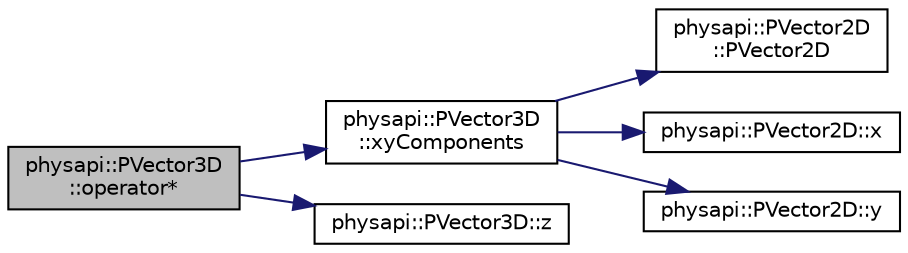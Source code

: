 digraph "physapi::PVector3D::operator*"
{
 // LATEX_PDF_SIZE
  edge [fontname="Helvetica",fontsize="10",labelfontname="Helvetica",labelfontsize="10"];
  node [fontname="Helvetica",fontsize="10",shape=record];
  rankdir="LR";
  Node1 [label="physapi::PVector3D\l::operator*",height=0.2,width=0.4,color="black", fillcolor="grey75", style="filled", fontcolor="black",tooltip="Vector multiplication of 3D-vectors."];
  Node1 -> Node2 [color="midnightblue",fontsize="10",style="solid"];
  Node2 [label="physapi::PVector3D\l::xyComponents",height=0.2,width=0.4,color="black", fillcolor="white", style="filled",URL="$classphysapi_1_1_p_vector3_d.html#ab8feefe0f1130441d69586fbdd707e20",tooltip="Get the XY components as a PVector2D."];
  Node2 -> Node3 [color="midnightblue",fontsize="10",style="solid"];
  Node3 [label="physapi::PVector2D\l::PVector2D",height=0.2,width=0.4,color="black", fillcolor="white", style="filled",URL="$classphysapi_1_1_p_vector2_d.html#a0ac7a9a25759de9887f656e8ee1a94ce",tooltip="Construct a new 2D-vector with x=y=0."];
  Node2 -> Node4 [color="midnightblue",fontsize="10",style="solid"];
  Node4 [label="physapi::PVector2D::x",height=0.2,width=0.4,color="black", fillcolor="white", style="filled",URL="$classphysapi_1_1_p_vector2_d.html#adef3e21a4bb82ad7b9351590075a8086",tooltip="Get the x coordinate."];
  Node2 -> Node5 [color="midnightblue",fontsize="10",style="solid"];
  Node5 [label="physapi::PVector2D::y",height=0.2,width=0.4,color="black", fillcolor="white", style="filled",URL="$classphysapi_1_1_p_vector2_d.html#a15bb9964eb7b9ea7936d3e075737558e",tooltip="Get the y coordinate."];
  Node1 -> Node6 [color="midnightblue",fontsize="10",style="solid"];
  Node6 [label="physapi::PVector3D::z",height=0.2,width=0.4,color="black", fillcolor="white", style="filled",URL="$classphysapi_1_1_p_vector3_d.html#a3140f0ae110d7b6342950d8a392ae243",tooltip="Get the z coordinate."];
}
